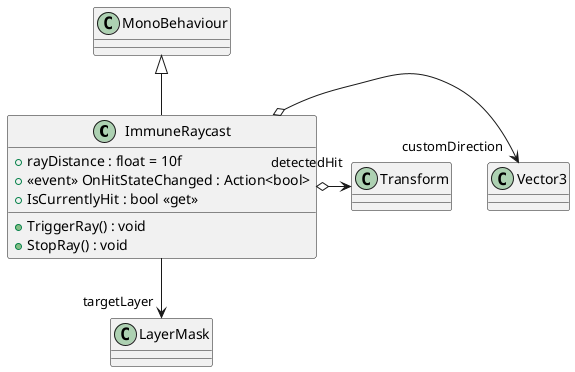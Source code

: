 @startuml
class ImmuneRaycast {
    + rayDistance : float = 10f
    +  <<event>> OnHitStateChanged : Action<bool> 
    + IsCurrentlyHit : bool <<get>>
    + TriggerRay() : void
    + StopRay() : void
}
MonoBehaviour <|-- ImmuneRaycast
ImmuneRaycast o-> "customDirection" Vector3
ImmuneRaycast --> "targetLayer" LayerMask
ImmuneRaycast o-> "detectedHit" Transform
@enduml
